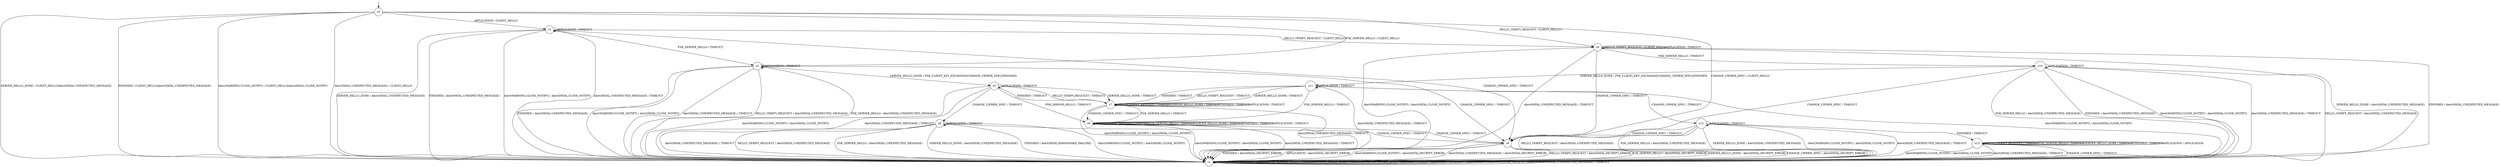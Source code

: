 digraph g {

	s0 [shape="circle" label="s0"];
	s1 [shape="circle" label="s1"];
	s2 [shape="circle" label="s2"];
	s3 [shape="circle" label="s3"];
	s4 [shape="circle" label="s4"];
	s5 [shape="circle" label="s5"];
	s6 [shape="circle" label="s6"];
	s7 [shape="circle" label="s7"];
	s8 [shape="circle" label="s8"];
	s9 [shape="circle" label="s9"];
	s10 [shape="circle" label="s10"];
	s11 [shape="circle" label="s11"];
	s12 [shape="circle" label="s12"];
	s13 [shape="circle" label="s13"];
	s0 -> s9 [label="HELLO_VERIFY_REQUEST / CLIENT_HELLO+"];
	s0 -> s2 [label="PSK_SERVER_HELLO / CLIENT_HELLO"];
	s0 -> s1 [label="SERVER_HELLO_DONE / CLIENT_HELLO|Alert(FATAL,UNEXPECTED_MESSAGE)"];
	s0 -> s4 [label="CHANGE_CIPHER_SPEC / CLIENT_HELLO"];
	s0 -> s1 [label="FINISHED / CLIENT_HELLO|Alert(FATAL,UNEXPECTED_MESSAGE)"];
	s0 -> s3 [label="APPLICATION / CLIENT_HELLO"];
	s0 -> s1 [label="Alert(WARNING,CLOSE_NOTIFY) / CLIENT_HELLO|Alert(FATAL,CLOSE_NOTIFY)"];
	s0 -> s1 [label="Alert(FATAL,UNEXPECTED_MESSAGE) / CLIENT_HELLO"];
	s1 -> s1 [label="HELLO_VERIFY_REQUEST / TIMEOUT"];
	s1 -> s1 [label="PSK_SERVER_HELLO / TIMEOUT"];
	s1 -> s1 [label="SERVER_HELLO_DONE / TIMEOUT"];
	s1 -> s1 [label="CHANGE_CIPHER_SPEC / TIMEOUT"];
	s1 -> s1 [label="FINISHED / TIMEOUT"];
	s1 -> s1 [label="APPLICATION / TIMEOUT"];
	s1 -> s1 [label="Alert(WARNING,CLOSE_NOTIFY) / TIMEOUT"];
	s1 -> s1 [label="Alert(FATAL,UNEXPECTED_MESSAGE) / TIMEOUT"];
	s2 -> s1 [label="HELLO_VERIFY_REQUEST / Alert(FATAL,UNEXPECTED_MESSAGE)"];
	s2 -> s1 [label="PSK_SERVER_HELLO / Alert(FATAL,UNEXPECTED_MESSAGE)"];
	s2 -> s5 [label="SERVER_HELLO_DONE / PSK_CLIENT_KEY_EXCHANGE|CHANGE_CIPHER_SPEC|FINISHED"];
	s2 -> s4 [label="CHANGE_CIPHER_SPEC / TIMEOUT"];
	s2 -> s1 [label="FINISHED / Alert(FATAL,UNEXPECTED_MESSAGE)"];
	s2 -> s2 [label="APPLICATION / TIMEOUT"];
	s2 -> s1 [label="Alert(WARNING,CLOSE_NOTIFY) / Alert(FATAL,CLOSE_NOTIFY)"];
	s2 -> s1 [label="Alert(FATAL,UNEXPECTED_MESSAGE) / TIMEOUT"];
	s3 -> s9 [label="HELLO_VERIFY_REQUEST / CLIENT_HELLO"];
	s3 -> s2 [label="PSK_SERVER_HELLO / TIMEOUT"];
	s3 -> s1 [label="SERVER_HELLO_DONE / Alert(FATAL,UNEXPECTED_MESSAGE)"];
	s3 -> s4 [label="CHANGE_CIPHER_SPEC / TIMEOUT"];
	s3 -> s1 [label="FINISHED / Alert(FATAL,UNEXPECTED_MESSAGE)"];
	s3 -> s3 [label="APPLICATION / TIMEOUT"];
	s3 -> s1 [label="Alert(WARNING,CLOSE_NOTIFY) / Alert(FATAL,CLOSE_NOTIFY)"];
	s3 -> s1 [label="Alert(FATAL,UNEXPECTED_MESSAGE) / TIMEOUT"];
	s4 -> s1 [label="HELLO_VERIFY_REQUEST / Alert(FATAL,DECRYPT_ERROR)"];
	s4 -> s1 [label="PSK_SERVER_HELLO / Alert(FATAL,DECRYPT_ERROR)"];
	s4 -> s1 [label="SERVER_HELLO_DONE / Alert(FATAL,DECRYPT_ERROR)"];
	s4 -> s1 [label="CHANGE_CIPHER_SPEC / Alert(FATAL,DECRYPT_ERROR)"];
	s4 -> s1 [label="FINISHED / Alert(FATAL,DECRYPT_ERROR)"];
	s4 -> s1 [label="APPLICATION / Alert(FATAL,DECRYPT_ERROR)"];
	s4 -> s1 [label="Alert(WARNING,CLOSE_NOTIFY) / Alert(FATAL,DECRYPT_ERROR)"];
	s4 -> s1 [label="Alert(FATAL,UNEXPECTED_MESSAGE) / Alert(FATAL,DECRYPT_ERROR)"];
	s5 -> s7 [label="HELLO_VERIFY_REQUEST / TIMEOUT"];
	s5 -> s6 [label="PSK_SERVER_HELLO / TIMEOUT"];
	s5 -> s7 [label="SERVER_HELLO_DONE / TIMEOUT"];
	s5 -> s8 [label="CHANGE_CIPHER_SPEC / TIMEOUT"];
	s5 -> s7 [label="FINISHED / TIMEOUT"];
	s5 -> s5 [label="APPLICATION / TIMEOUT"];
	s5 -> s1 [label="Alert(WARNING,CLOSE_NOTIFY) / Alert(FATAL,CLOSE_NOTIFY)"];
	s5 -> s1 [label="Alert(FATAL,UNEXPECTED_MESSAGE) / TIMEOUT"];
	s6 -> s6 [label="HELLO_VERIFY_REQUEST / TIMEOUT"];
	s6 -> s6 [label="PSK_SERVER_HELLO / TIMEOUT"];
	s6 -> s6 [label="SERVER_HELLO_DONE / TIMEOUT"];
	s6 -> s4 [label="CHANGE_CIPHER_SPEC / TIMEOUT"];
	s6 -> s6 [label="FINISHED / TIMEOUT"];
	s6 -> s6 [label="APPLICATION / TIMEOUT"];
	s6 -> s1 [label="Alert(WARNING,CLOSE_NOTIFY) / Alert(FATAL,CLOSE_NOTIFY)"];
	s6 -> s1 [label="Alert(FATAL,UNEXPECTED_MESSAGE) / TIMEOUT"];
	s7 -> s7 [label="HELLO_VERIFY_REQUEST / TIMEOUT"];
	s7 -> s6 [label="PSK_SERVER_HELLO / TIMEOUT"];
	s7 -> s7 [label="SERVER_HELLO_DONE / TIMEOUT"];
	s7 -> s6 [label="CHANGE_CIPHER_SPEC / TIMEOUT"];
	s7 -> s7 [label="FINISHED / TIMEOUT"];
	s7 -> s7 [label="APPLICATION / TIMEOUT"];
	s7 -> s1 [label="Alert(WARNING,CLOSE_NOTIFY) / Alert(FATAL,CLOSE_NOTIFY)"];
	s7 -> s1 [label="Alert(FATAL,UNEXPECTED_MESSAGE) / TIMEOUT"];
	s8 -> s1 [label="HELLO_VERIFY_REQUEST / Alert(FATAL,UNEXPECTED_MESSAGE)"];
	s8 -> s1 [label="PSK_SERVER_HELLO / Alert(FATAL,UNEXPECTED_MESSAGE)"];
	s8 -> s1 [label="SERVER_HELLO_DONE / Alert(FATAL,UNEXPECTED_MESSAGE)"];
	s8 -> s4 [label="CHANGE_CIPHER_SPEC / TIMEOUT"];
	s8 -> s1 [label="FINISHED / Alert(FATAL,HANDSHAKE_FAILURE)"];
	s8 -> s8 [label="APPLICATION / TIMEOUT"];
	s8 -> s1 [label="Alert(WARNING,CLOSE_NOTIFY) / Alert(FATAL,CLOSE_NOTIFY)"];
	s8 -> s1 [label="Alert(FATAL,UNEXPECTED_MESSAGE) / TIMEOUT"];
	s9 -> s9 [label="HELLO_VERIFY_REQUEST / CLIENT_HELLO"];
	s9 -> s10 [label="PSK_SERVER_HELLO / TIMEOUT"];
	s9 -> s1 [label="SERVER_HELLO_DONE / Alert(FATAL,UNEXPECTED_MESSAGE)"];
	s9 -> s4 [label="CHANGE_CIPHER_SPEC / TIMEOUT"];
	s9 -> s1 [label="FINISHED / Alert(FATAL,UNEXPECTED_MESSAGE)"];
	s9 -> s9 [label="APPLICATION / TIMEOUT"];
	s9 -> s1 [label="Alert(WARNING,CLOSE_NOTIFY) / Alert(FATAL,CLOSE_NOTIFY)"];
	s9 -> s1 [label="Alert(FATAL,UNEXPECTED_MESSAGE) / TIMEOUT"];
	s10 -> s1 [label="HELLO_VERIFY_REQUEST / Alert(FATAL,UNEXPECTED_MESSAGE)"];
	s10 -> s1 [label="PSK_SERVER_HELLO / Alert(FATAL,UNEXPECTED_MESSAGE)"];
	s10 -> s11 [label="SERVER_HELLO_DONE / PSK_CLIENT_KEY_EXCHANGE|CHANGE_CIPHER_SPEC|FINISHED"];
	s10 -> s4 [label="CHANGE_CIPHER_SPEC / TIMEOUT"];
	s10 -> s1 [label="FINISHED / Alert(FATAL,UNEXPECTED_MESSAGE)"];
	s10 -> s10 [label="APPLICATION / TIMEOUT"];
	s10 -> s1 [label="Alert(WARNING,CLOSE_NOTIFY) / Alert(FATAL,CLOSE_NOTIFY)"];
	s10 -> s1 [label="Alert(FATAL,UNEXPECTED_MESSAGE) / TIMEOUT"];
	s11 -> s7 [label="HELLO_VERIFY_REQUEST / TIMEOUT"];
	s11 -> s6 [label="PSK_SERVER_HELLO / TIMEOUT"];
	s11 -> s7 [label="SERVER_HELLO_DONE / TIMEOUT"];
	s11 -> s12 [label="CHANGE_CIPHER_SPEC / TIMEOUT"];
	s11 -> s7 [label="FINISHED / TIMEOUT"];
	s11 -> s11 [label="APPLICATION / TIMEOUT"];
	s11 -> s1 [label="Alert(WARNING,CLOSE_NOTIFY) / Alert(FATAL,CLOSE_NOTIFY)"];
	s11 -> s1 [label="Alert(FATAL,UNEXPECTED_MESSAGE) / TIMEOUT"];
	s12 -> s1 [label="HELLO_VERIFY_REQUEST / Alert(FATAL,UNEXPECTED_MESSAGE)"];
	s12 -> s1 [label="PSK_SERVER_HELLO / Alert(FATAL,UNEXPECTED_MESSAGE)"];
	s12 -> s1 [label="SERVER_HELLO_DONE / Alert(FATAL,UNEXPECTED_MESSAGE)"];
	s12 -> s4 [label="CHANGE_CIPHER_SPEC / TIMEOUT"];
	s12 -> s13 [label="FINISHED / TIMEOUT"];
	s12 -> s12 [label="APPLICATION / TIMEOUT"];
	s12 -> s1 [label="Alert(WARNING,CLOSE_NOTIFY) / Alert(FATAL,CLOSE_NOTIFY)"];
	s12 -> s1 [label="Alert(FATAL,UNEXPECTED_MESSAGE) / TIMEOUT"];
	s13 -> s13 [label="HELLO_VERIFY_REQUEST / TIMEOUT"];
	s13 -> s13 [label="PSK_SERVER_HELLO / TIMEOUT"];
	s13 -> s13 [label="SERVER_HELLO_DONE / TIMEOUT"];
	s13 -> s1 [label="CHANGE_CIPHER_SPEC / TIMEOUT"];
	s13 -> s13 [label="FINISHED / TIMEOUT"];
	s13 -> s13 [label="APPLICATION / APPLICATION"];
	s13 -> s1 [label="Alert(WARNING,CLOSE_NOTIFY) / Alert(FATAL,CLOSE_NOTIFY)"];
	s13 -> s1 [label="Alert(FATAL,UNEXPECTED_MESSAGE) / TIMEOUT"];

__start0 [label="" shape="none" width="0" height="0"];
__start0 -> s0;

}
